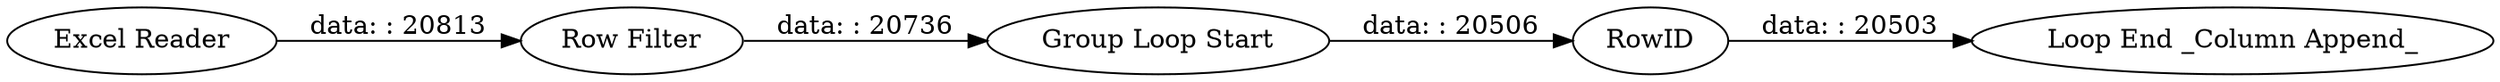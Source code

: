 digraph {
	"2977080307925858006_11" [label="Loop End _Column Append_"]
	"2977080307925858006_2" [label="Row Filter"]
	"2977080307925858006_1" [label="Excel Reader"]
	"2977080307925858006_12" [label=RowID]
	"2977080307925858006_4" [label="Group Loop Start"]
	"2977080307925858006_12" -> "2977080307925858006_11" [label="data: : 20503"]
	"2977080307925858006_4" -> "2977080307925858006_12" [label="data: : 20506"]
	"2977080307925858006_2" -> "2977080307925858006_4" [label="data: : 20736"]
	"2977080307925858006_1" -> "2977080307925858006_2" [label="data: : 20813"]
	rankdir=LR
}
